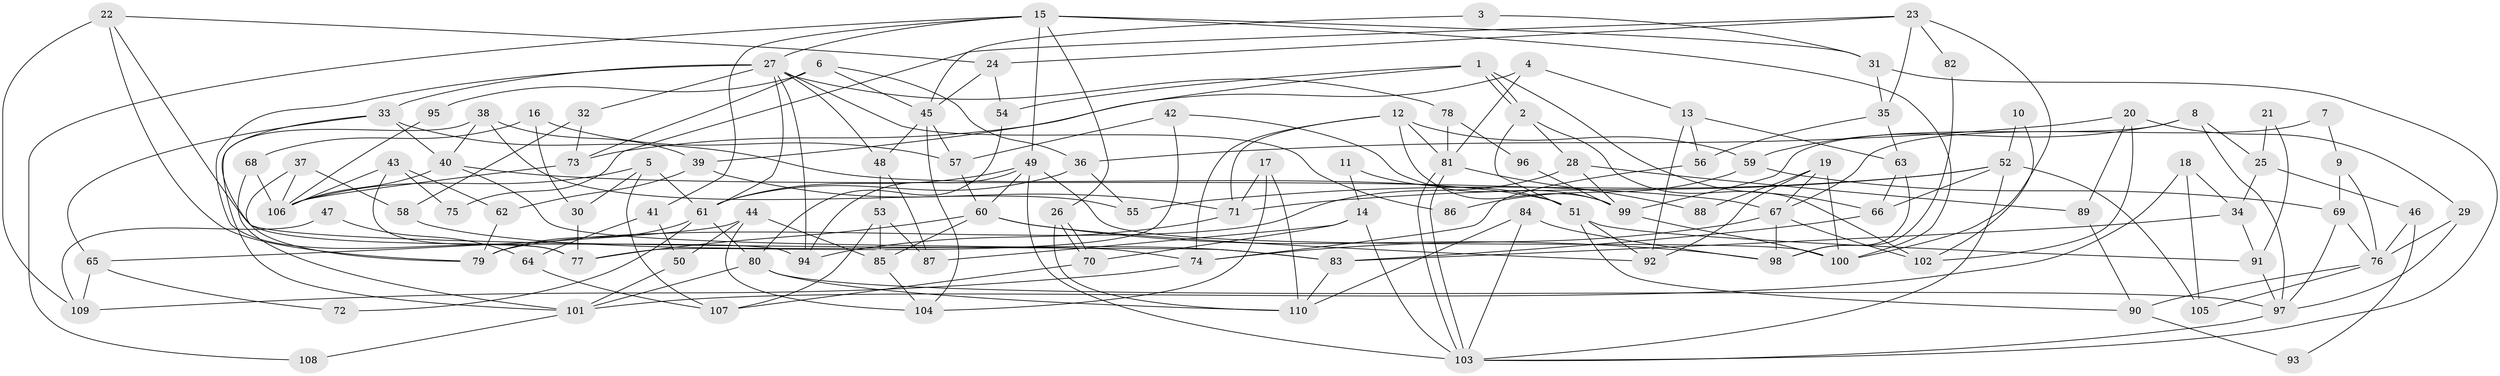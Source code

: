 // coarse degree distribution, {7: 0.0958904109589041, 2: 0.136986301369863, 3: 0.1506849315068493, 4: 0.2602739726027397, 8: 0.0410958904109589, 5: 0.0821917808219178, 14: 0.0136986301369863, 6: 0.1506849315068493, 11: 0.0136986301369863, 9: 0.0410958904109589, 10: 0.0136986301369863}
// Generated by graph-tools (version 1.1) at 2025/52/02/27/25 19:52:07]
// undirected, 110 vertices, 220 edges
graph export_dot {
graph [start="1"]
  node [color=gray90,style=filled];
  1;
  2;
  3;
  4;
  5;
  6;
  7;
  8;
  9;
  10;
  11;
  12;
  13;
  14;
  15;
  16;
  17;
  18;
  19;
  20;
  21;
  22;
  23;
  24;
  25;
  26;
  27;
  28;
  29;
  30;
  31;
  32;
  33;
  34;
  35;
  36;
  37;
  38;
  39;
  40;
  41;
  42;
  43;
  44;
  45;
  46;
  47;
  48;
  49;
  50;
  51;
  52;
  53;
  54;
  55;
  56;
  57;
  58;
  59;
  60;
  61;
  62;
  63;
  64;
  65;
  66;
  67;
  68;
  69;
  70;
  71;
  72;
  73;
  74;
  75;
  76;
  77;
  78;
  79;
  80;
  81;
  82;
  83;
  84;
  85;
  86;
  87;
  88;
  89;
  90;
  91;
  92;
  93;
  94;
  95;
  96;
  97;
  98;
  99;
  100;
  101;
  102;
  103;
  104;
  105;
  106;
  107;
  108;
  109;
  110;
  1 -- 2;
  1 -- 2;
  1 -- 66;
  1 -- 39;
  1 -- 54;
  2 -- 28;
  2 -- 51;
  2 -- 102;
  3 -- 45;
  3 -- 31;
  4 -- 81;
  4 -- 13;
  4 -- 73;
  5 -- 61;
  5 -- 106;
  5 -- 30;
  5 -- 107;
  6 -- 45;
  6 -- 36;
  6 -- 73;
  6 -- 95;
  7 -- 67;
  7 -- 9;
  8 -- 59;
  8 -- 99;
  8 -- 25;
  8 -- 97;
  9 -- 69;
  9 -- 76;
  10 -- 102;
  10 -- 52;
  11 -- 51;
  11 -- 14;
  12 -- 74;
  12 -- 99;
  12 -- 59;
  12 -- 71;
  12 -- 81;
  13 -- 56;
  13 -- 92;
  13 -- 63;
  14 -- 103;
  14 -- 70;
  14 -- 87;
  15 -- 27;
  15 -- 26;
  15 -- 31;
  15 -- 41;
  15 -- 49;
  15 -- 100;
  15 -- 108;
  16 -- 30;
  16 -- 57;
  16 -- 68;
  17 -- 110;
  17 -- 71;
  17 -- 104;
  18 -- 101;
  18 -- 105;
  18 -- 34;
  19 -- 67;
  19 -- 100;
  19 -- 88;
  19 -- 92;
  20 -- 102;
  20 -- 36;
  20 -- 29;
  20 -- 89;
  21 -- 25;
  21 -- 91;
  22 -- 83;
  22 -- 79;
  22 -- 24;
  22 -- 109;
  23 -- 100;
  23 -- 35;
  23 -- 24;
  23 -- 75;
  23 -- 82;
  24 -- 45;
  24 -- 54;
  25 -- 34;
  25 -- 46;
  26 -- 70;
  26 -- 70;
  26 -- 110;
  27 -- 32;
  27 -- 61;
  27 -- 33;
  27 -- 48;
  27 -- 77;
  27 -- 78;
  27 -- 86;
  27 -- 94;
  28 -- 99;
  28 -- 79;
  28 -- 89;
  29 -- 97;
  29 -- 76;
  30 -- 77;
  31 -- 103;
  31 -- 35;
  32 -- 73;
  32 -- 58;
  33 -- 51;
  33 -- 40;
  33 -- 65;
  33 -- 94;
  34 -- 91;
  34 -- 83;
  35 -- 63;
  35 -- 56;
  36 -- 55;
  36 -- 61;
  37 -- 106;
  37 -- 79;
  37 -- 58;
  38 -- 39;
  38 -- 40;
  38 -- 55;
  38 -- 101;
  39 -- 71;
  39 -- 62;
  40 -- 106;
  40 -- 67;
  40 -- 74;
  41 -- 50;
  41 -- 64;
  42 -- 57;
  42 -- 77;
  42 -- 99;
  43 -- 106;
  43 -- 77;
  43 -- 62;
  43 -- 75;
  44 -- 104;
  44 -- 65;
  44 -- 50;
  44 -- 85;
  45 -- 48;
  45 -- 57;
  45 -- 104;
  46 -- 76;
  46 -- 93;
  47 -- 109;
  47 -- 64;
  48 -- 53;
  48 -- 87;
  49 -- 94;
  49 -- 60;
  49 -- 61;
  49 -- 100;
  49 -- 103;
  50 -- 101;
  51 -- 92;
  51 -- 90;
  51 -- 91;
  52 -- 103;
  52 -- 71;
  52 -- 55;
  52 -- 66;
  52 -- 105;
  53 -- 87;
  53 -- 85;
  53 -- 107;
  54 -- 80;
  56 -- 74;
  57 -- 60;
  58 -- 83;
  59 -- 69;
  59 -- 86;
  60 -- 85;
  60 -- 77;
  60 -- 92;
  60 -- 98;
  61 -- 80;
  61 -- 72;
  61 -- 79;
  62 -- 79;
  63 -- 66;
  63 -- 98;
  64 -- 107;
  65 -- 109;
  65 -- 72;
  66 -- 83;
  67 -- 98;
  67 -- 74;
  67 -- 102;
  68 -- 101;
  68 -- 106;
  69 -- 76;
  69 -- 97;
  70 -- 107;
  71 -- 94;
  73 -- 106;
  74 -- 109;
  76 -- 90;
  76 -- 105;
  78 -- 81;
  78 -- 96;
  80 -- 97;
  80 -- 101;
  80 -- 110;
  81 -- 103;
  81 -- 103;
  81 -- 88;
  82 -- 98;
  83 -- 110;
  84 -- 103;
  84 -- 98;
  84 -- 110;
  85 -- 104;
  89 -- 90;
  90 -- 93;
  91 -- 97;
  95 -- 106;
  96 -- 99;
  97 -- 103;
  99 -- 100;
  101 -- 108;
}
